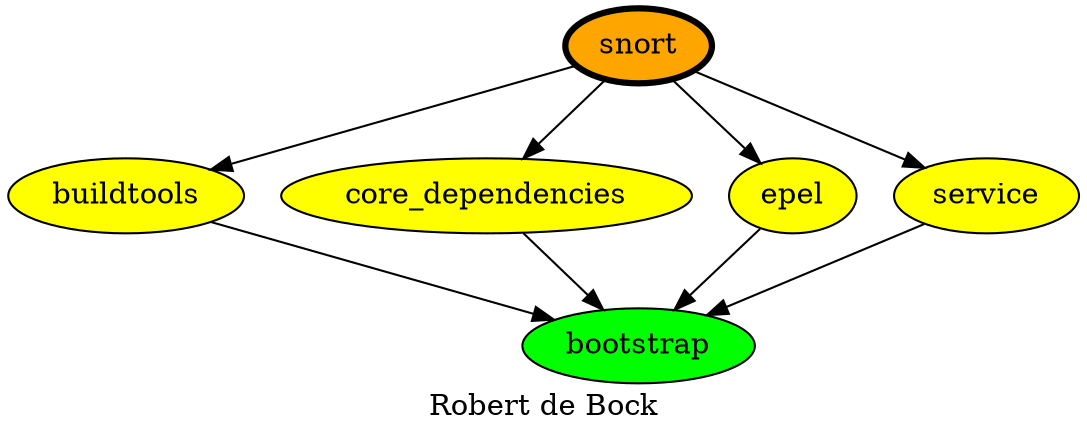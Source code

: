 digraph PhiloDilemma {
  label = "Robert de Bock" ;
  overlap=false
  {
    bootstrap [fillcolor=green style=filled]
    buildtools [fillcolor=yellow style=filled]
    core_dependencies [fillcolor=yellow style=filled]
    epel [fillcolor=yellow style=filled]
    service [fillcolor=yellow style=filled]
    snort [fillcolor=orange style=filled penwidth=3]
  }
  snort -> {buildtools core_dependencies epel service}
  {buildtools core_dependencies epel service} -> bootstrap
}
